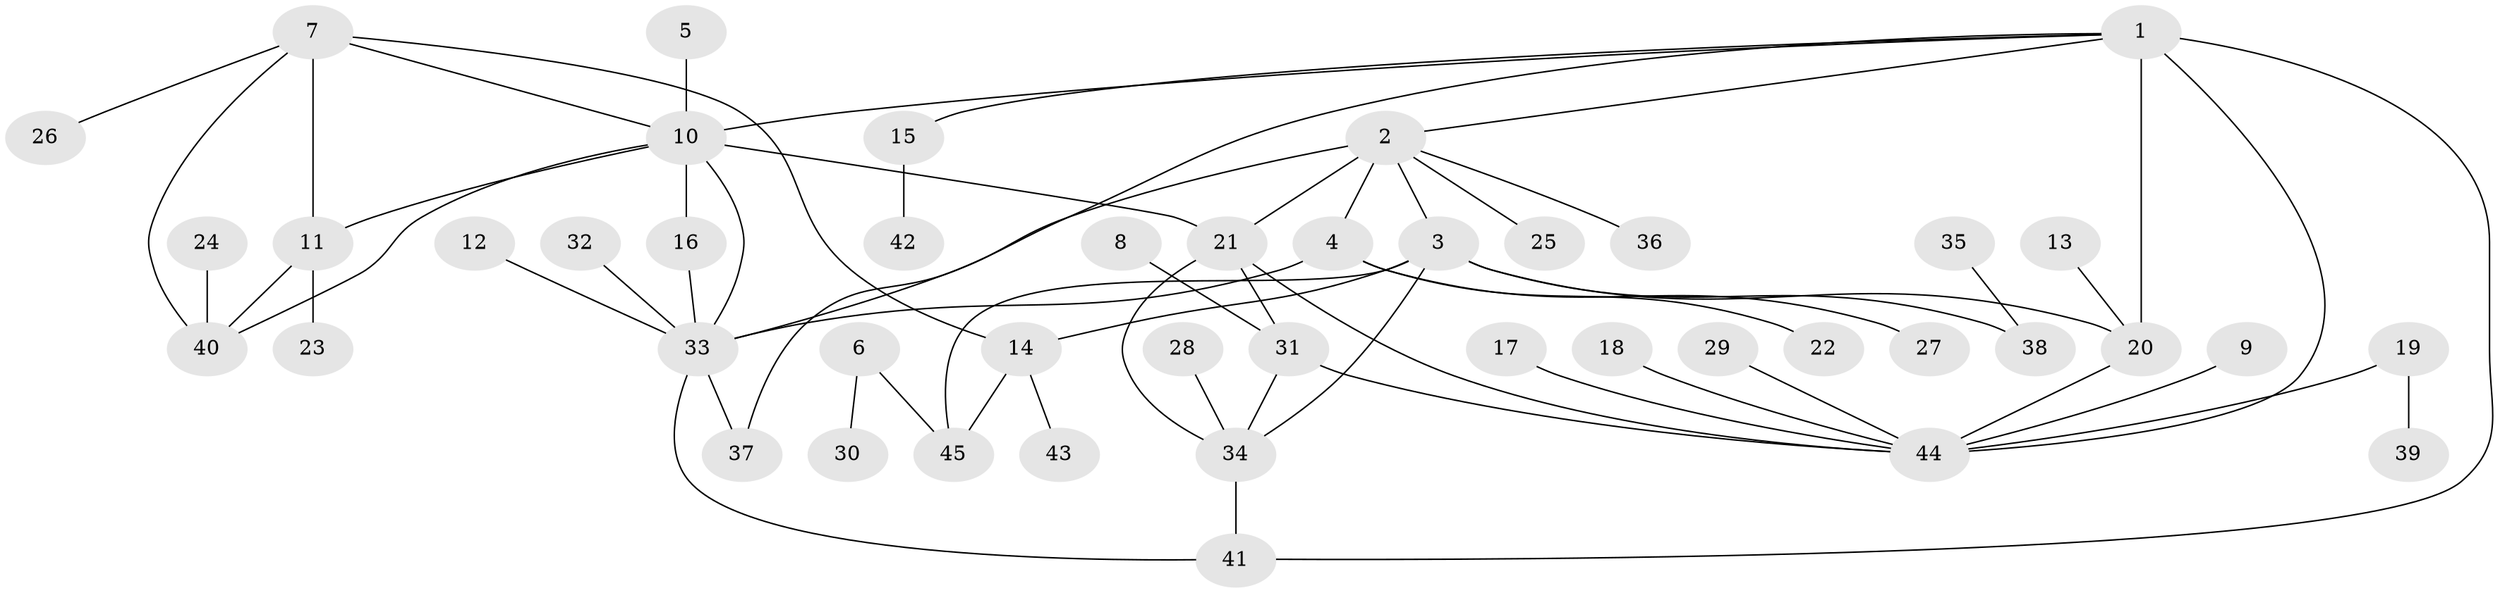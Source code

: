// original degree distribution, {6: 0.0898876404494382, 7: 0.033707865168539325, 5: 0.02247191011235955, 12: 0.011235955056179775, 4: 0.033707865168539325, 10: 0.011235955056179775, 11: 0.011235955056179775, 3: 0.0449438202247191, 8: 0.011235955056179775, 1: 0.5168539325842697, 2: 0.21348314606741572}
// Generated by graph-tools (version 1.1) at 2025/37/03/04/25 23:37:34]
// undirected, 45 vertices, 62 edges
graph export_dot {
  node [color=gray90,style=filled];
  1;
  2;
  3;
  4;
  5;
  6;
  7;
  8;
  9;
  10;
  11;
  12;
  13;
  14;
  15;
  16;
  17;
  18;
  19;
  20;
  21;
  22;
  23;
  24;
  25;
  26;
  27;
  28;
  29;
  30;
  31;
  32;
  33;
  34;
  35;
  36;
  37;
  38;
  39;
  40;
  41;
  42;
  43;
  44;
  45;
  1 -- 2 [weight=1.0];
  1 -- 10 [weight=1.0];
  1 -- 15 [weight=1.0];
  1 -- 20 [weight=2.0];
  1 -- 37 [weight=1.0];
  1 -- 41 [weight=1.0];
  1 -- 44 [weight=2.0];
  2 -- 3 [weight=1.0];
  2 -- 4 [weight=2.0];
  2 -- 21 [weight=1.0];
  2 -- 25 [weight=1.0];
  2 -- 33 [weight=1.0];
  2 -- 36 [weight=1.0];
  3 -- 14 [weight=2.0];
  3 -- 20 [weight=1.0];
  3 -- 34 [weight=1.0];
  3 -- 38 [weight=1.0];
  3 -- 45 [weight=2.0];
  4 -- 22 [weight=1.0];
  4 -- 27 [weight=1.0];
  4 -- 33 [weight=2.0];
  5 -- 10 [weight=1.0];
  6 -- 30 [weight=1.0];
  6 -- 45 [weight=1.0];
  7 -- 10 [weight=1.0];
  7 -- 11 [weight=1.0];
  7 -- 14 [weight=1.0];
  7 -- 26 [weight=1.0];
  7 -- 40 [weight=1.0];
  8 -- 31 [weight=1.0];
  9 -- 44 [weight=1.0];
  10 -- 11 [weight=1.0];
  10 -- 16 [weight=1.0];
  10 -- 21 [weight=1.0];
  10 -- 33 [weight=1.0];
  10 -- 40 [weight=1.0];
  11 -- 23 [weight=1.0];
  11 -- 40 [weight=1.0];
  12 -- 33 [weight=1.0];
  13 -- 20 [weight=1.0];
  14 -- 43 [weight=1.0];
  14 -- 45 [weight=1.0];
  15 -- 42 [weight=1.0];
  16 -- 33 [weight=1.0];
  17 -- 44 [weight=1.0];
  18 -- 44 [weight=1.0];
  19 -- 39 [weight=1.0];
  19 -- 44 [weight=1.0];
  20 -- 44 [weight=1.0];
  21 -- 31 [weight=1.0];
  21 -- 34 [weight=2.0];
  21 -- 44 [weight=1.0];
  24 -- 40 [weight=1.0];
  28 -- 34 [weight=1.0];
  29 -- 44 [weight=1.0];
  31 -- 34 [weight=2.0];
  31 -- 44 [weight=1.0];
  32 -- 33 [weight=1.0];
  33 -- 37 [weight=1.0];
  33 -- 41 [weight=1.0];
  34 -- 41 [weight=1.0];
  35 -- 38 [weight=1.0];
}
